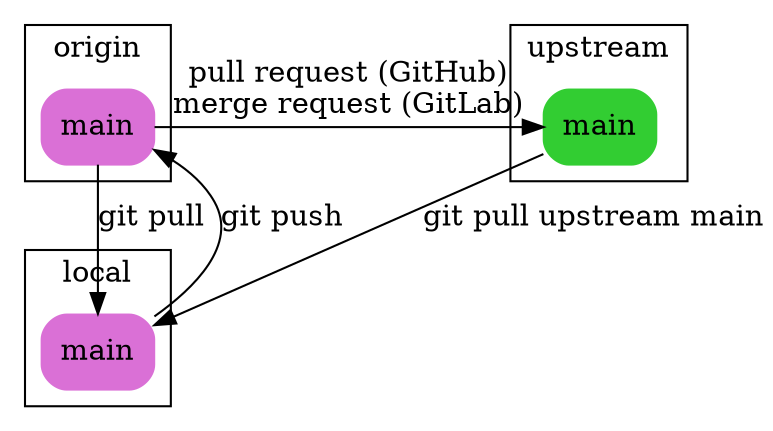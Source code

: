 digraph {
    node [shape = "box", style = "filled, rounded"]

    subgraph clusterorigin {
        label = "origin"

        node [color = orchid]

        omain[label = "main"]
    }

    subgraph clusterlocal {
        label = "local"

        node [color = orchid]

        main[label = "main"]
    }

    subgraph clusterupstream {
        label = "upstream"

        node [color = limegreen]

        umain[label = "main"]
    }

    omain -> main [label = "git pull"]
    main -> omain [label = "git push", constraint = false]
    umain -> main [label = "git pull upstream main", constraint = false]
    omain -> umain [label = "pull request (GitHub)\nmerge request (GitLab)", constraint = false]
}
